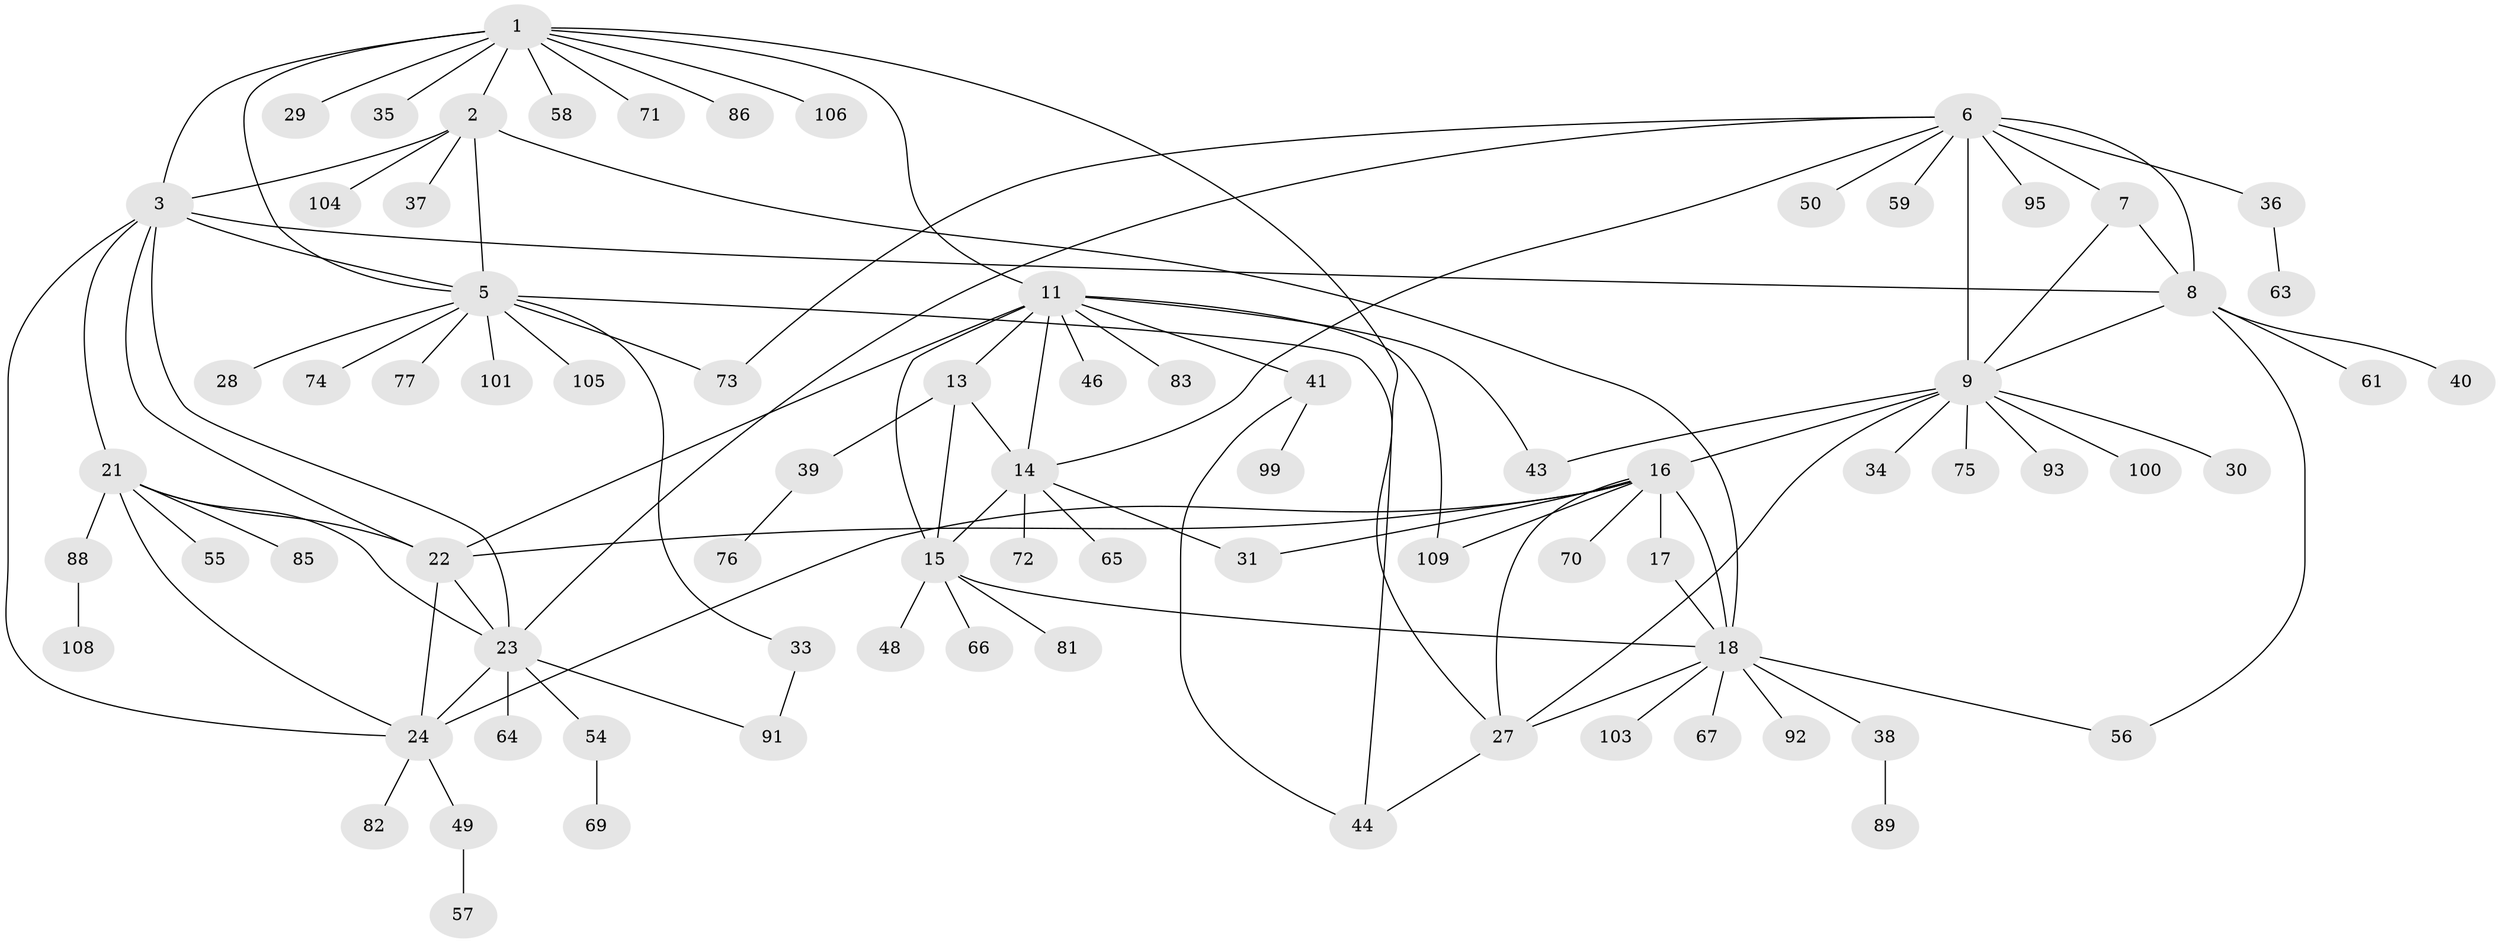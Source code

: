 // original degree distribution, {13: 0.018018018018018018, 7: 0.04504504504504504, 6: 0.036036036036036036, 4: 0.018018018018018018, 11: 0.009009009009009009, 9: 0.05405405405405406, 8: 0.02702702702702703, 5: 0.02702702702702703, 2: 0.1981981981981982, 1: 0.5135135135135135, 3: 0.05405405405405406}
// Generated by graph-tools (version 1.1) at 2025/11/02/27/25 16:11:29]
// undirected, 80 vertices, 113 edges
graph export_dot {
graph [start="1"]
  node [color=gray90,style=filled];
  1 [super="+52"];
  2 [super="+4"];
  3 [super="+25"];
  5 [super="+32"];
  6 [super="+10"];
  7;
  8 [super="+42"];
  9 [super="+68"];
  11 [super="+12"];
  13 [super="+47"];
  14 [super="+90"];
  15 [super="+78"];
  16 [super="+20"];
  17 [super="+53"];
  18 [super="+19"];
  21 [super="+84"];
  22 [super="+26"];
  23 [super="+107"];
  24 [super="+60"];
  27 [super="+102"];
  28;
  29 [super="+45"];
  30;
  31;
  33 [super="+97"];
  34;
  35;
  36 [super="+94"];
  37;
  38;
  39 [super="+51"];
  40 [super="+96"];
  41;
  43;
  44 [super="+62"];
  46;
  48;
  49 [super="+87"];
  50;
  54;
  55;
  56 [super="+111"];
  57 [super="+110"];
  58;
  59;
  61;
  63 [super="+98"];
  64 [super="+79"];
  65;
  66 [super="+80"];
  67;
  69;
  70;
  71;
  72;
  73;
  74;
  75;
  76;
  77;
  81;
  82;
  83;
  85;
  86;
  88;
  89;
  91;
  92;
  93;
  95;
  99;
  100;
  101;
  103;
  104;
  105;
  106;
  108;
  109;
  1 -- 2 [weight=2];
  1 -- 3;
  1 -- 5;
  1 -- 29;
  1 -- 35;
  1 -- 44;
  1 -- 58;
  1 -- 71;
  1 -- 86;
  1 -- 106;
  1 -- 11;
  2 -- 3 [weight=2];
  2 -- 5 [weight=2];
  2 -- 18;
  2 -- 37;
  2 -- 104;
  3 -- 5;
  3 -- 8;
  3 -- 21;
  3 -- 22;
  3 -- 23;
  3 -- 24;
  5 -- 28;
  5 -- 33;
  5 -- 74;
  5 -- 77;
  5 -- 101;
  5 -- 105;
  5 -- 73;
  5 -- 27;
  6 -- 7 [weight=2];
  6 -- 8 [weight=2];
  6 -- 9 [weight=2];
  6 -- 23;
  6 -- 59;
  6 -- 95;
  6 -- 36;
  6 -- 73;
  6 -- 14;
  6 -- 50;
  7 -- 8;
  7 -- 9;
  8 -- 9;
  8 -- 40;
  8 -- 61;
  8 -- 56;
  9 -- 16;
  9 -- 27;
  9 -- 30;
  9 -- 34;
  9 -- 43;
  9 -- 75;
  9 -- 93;
  9 -- 100;
  11 -- 13 [weight=2];
  11 -- 14 [weight=2];
  11 -- 15 [weight=2];
  11 -- 41;
  11 -- 83;
  11 -- 43;
  11 -- 46;
  11 -- 109;
  11 -- 22;
  13 -- 14;
  13 -- 15;
  13 -- 39;
  14 -- 15;
  14 -- 31;
  14 -- 65;
  14 -- 72;
  15 -- 18;
  15 -- 48;
  15 -- 66;
  15 -- 81;
  16 -- 17 [weight=2];
  16 -- 18 [weight=4];
  16 -- 70;
  16 -- 109;
  16 -- 24;
  16 -- 27;
  16 -- 31;
  16 -- 22;
  17 -- 18 [weight=2];
  18 -- 27;
  18 -- 67;
  18 -- 38;
  18 -- 103;
  18 -- 56;
  18 -- 92;
  21 -- 22;
  21 -- 23;
  21 -- 24;
  21 -- 55;
  21 -- 85;
  21 -- 88;
  22 -- 23;
  22 -- 24;
  23 -- 24;
  23 -- 54;
  23 -- 64;
  23 -- 91;
  24 -- 49;
  24 -- 82;
  27 -- 44;
  33 -- 91;
  36 -- 63;
  38 -- 89;
  39 -- 76;
  41 -- 99;
  41 -- 44;
  49 -- 57;
  54 -- 69;
  88 -- 108;
}
